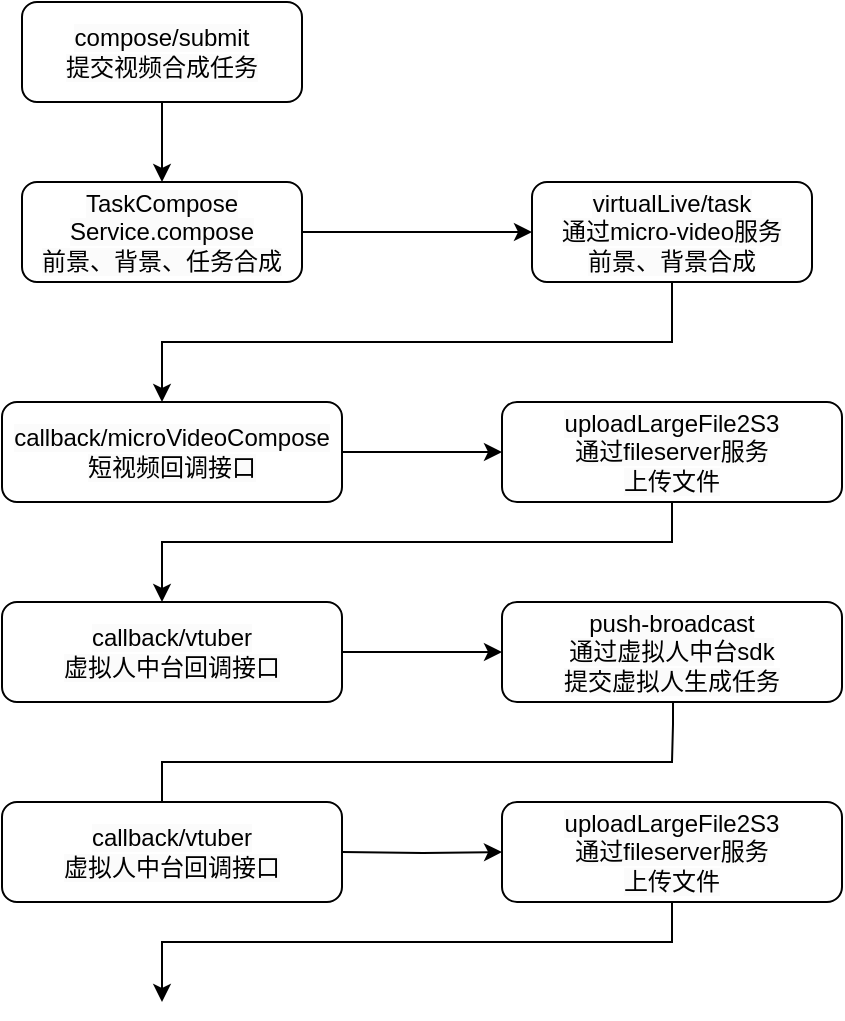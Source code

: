 <mxfile version="21.3.3" type="github">
  <diagram name="Page-1" id="2YBvvXClWsGukQMizWep">
    <mxGraphModel dx="1195" dy="637" grid="1" gridSize="10" guides="1" tooltips="1" connect="1" arrows="1" fold="1" page="1" pageScale="1" pageWidth="1100" pageHeight="850" math="0" shadow="0">
      <root>
        <mxCell id="0" />
        <mxCell id="1" parent="0" />
        <mxCell id="zjWlt8LIJtyGTOpTEjpI-8" value="" style="edgeStyle=orthogonalEdgeStyle;rounded=0;orthogonalLoop=1;jettySize=auto;html=1;" edge="1" parent="1" source="zjWlt8LIJtyGTOpTEjpI-1" target="zjWlt8LIJtyGTOpTEjpI-7">
          <mxGeometry relative="1" as="geometry" />
        </mxCell>
        <mxCell id="zjWlt8LIJtyGTOpTEjpI-1" value="&lt;span style=&quot;color: rgb(0, 0, 0); font-family: Helvetica; font-size: 12px; font-style: normal; font-variant-ligatures: normal; font-variant-caps: normal; font-weight: 400; letter-spacing: normal; orphans: 2; text-indent: 0px; text-transform: none; widows: 2; word-spacing: 0px; -webkit-text-stroke-width: 0px; background-color: rgb(251, 251, 251); text-decoration-thickness: initial; text-decoration-style: initial; text-decoration-color: initial; float: none; display: inline !important;&quot;&gt;compose/submit&lt;br&gt;提交视频合成任务&lt;br&gt;&lt;/span&gt;" style="rounded=1;whiteSpace=wrap;html=1;align=center;" vertex="1" parent="1">
          <mxGeometry x="90" y="20" width="140" height="50" as="geometry" />
        </mxCell>
        <mxCell id="zjWlt8LIJtyGTOpTEjpI-16" value="" style="edgeStyle=orthogonalEdgeStyle;rounded=0;orthogonalLoop=1;jettySize=auto;html=1;" edge="1" parent="1" source="zjWlt8LIJtyGTOpTEjpI-7" target="zjWlt8LIJtyGTOpTEjpI-15">
          <mxGeometry relative="1" as="geometry" />
        </mxCell>
        <mxCell id="zjWlt8LIJtyGTOpTEjpI-7" value="&lt;span style=&quot;color: rgb(0, 0, 0); font-family: Helvetica; font-size: 12px; font-style: normal; font-variant-ligatures: normal; font-variant-caps: normal; font-weight: 400; letter-spacing: normal; orphans: 2; text-indent: 0px; text-transform: none; widows: 2; word-spacing: 0px; -webkit-text-stroke-width: 0px; background-color: rgb(251, 251, 251); text-decoration-thickness: initial; text-decoration-style: initial; text-decoration-color: initial; float: none; display: inline !important;&quot;&gt;TaskCompose&lt;br&gt;Service.compose&lt;br style=&quot;border-color: var(--border-color);&quot;&gt;前景、背景、任务合成&lt;br&gt;&lt;/span&gt;" style="rounded=1;whiteSpace=wrap;html=1;align=center;" vertex="1" parent="1">
          <mxGeometry x="90" y="110" width="140" height="50" as="geometry" />
        </mxCell>
        <mxCell id="zjWlt8LIJtyGTOpTEjpI-18" value="" style="edgeStyle=orthogonalEdgeStyle;rounded=0;orthogonalLoop=1;jettySize=auto;html=1;exitX=0.5;exitY=1;exitDx=0;exitDy=0;" edge="1" parent="1" source="zjWlt8LIJtyGTOpTEjpI-15" target="zjWlt8LIJtyGTOpTEjpI-17">
          <mxGeometry relative="1" as="geometry">
            <Array as="points">
              <mxPoint x="415" y="190" />
              <mxPoint x="160" y="190" />
            </Array>
          </mxGeometry>
        </mxCell>
        <mxCell id="zjWlt8LIJtyGTOpTEjpI-15" value="&lt;span style=&quot;color: rgb(0, 0, 0); font-family: Helvetica; font-size: 12px; font-style: normal; font-variant-ligatures: normal; font-variant-caps: normal; font-weight: 400; letter-spacing: normal; orphans: 2; text-indent: 0px; text-transform: none; widows: 2; word-spacing: 0px; -webkit-text-stroke-width: 0px; background-color: rgb(251, 251, 251); text-decoration-thickness: initial; text-decoration-style: initial; text-decoration-color: initial; float: none; display: inline !important;&quot;&gt;virtualLive/task&lt;br&gt;通过micro-video服务&lt;br&gt;前景、背景合成&lt;br&gt;&lt;/span&gt;" style="rounded=1;whiteSpace=wrap;html=1;align=center;" vertex="1" parent="1">
          <mxGeometry x="345" y="110" width="140" height="50" as="geometry" />
        </mxCell>
        <mxCell id="zjWlt8LIJtyGTOpTEjpI-20" value="" style="edgeStyle=orthogonalEdgeStyle;rounded=0;orthogonalLoop=1;jettySize=auto;html=1;" edge="1" parent="1" source="zjWlt8LIJtyGTOpTEjpI-17" target="zjWlt8LIJtyGTOpTEjpI-19">
          <mxGeometry relative="1" as="geometry" />
        </mxCell>
        <mxCell id="zjWlt8LIJtyGTOpTEjpI-17" value="&lt;span style=&quot;color: rgb(0, 0, 0); font-family: Helvetica; font-size: 12px; font-style: normal; font-variant-ligatures: normal; font-variant-caps: normal; font-weight: 400; letter-spacing: normal; orphans: 2; text-indent: 0px; text-transform: none; widows: 2; word-spacing: 0px; -webkit-text-stroke-width: 0px; background-color: rgb(251, 251, 251); text-decoration-thickness: initial; text-decoration-style: initial; text-decoration-color: initial; float: none; display: inline !important;&quot;&gt;callback/microVideoCompose&lt;br&gt;短视频回调接口&lt;br&gt;&lt;/span&gt;" style="rounded=1;whiteSpace=wrap;html=1;align=center;" vertex="1" parent="1">
          <mxGeometry x="80" y="220" width="170" height="50" as="geometry" />
        </mxCell>
        <mxCell id="zjWlt8LIJtyGTOpTEjpI-19" value="&lt;span style=&quot;color: rgb(0, 0, 0); font-family: Helvetica; font-size: 12px; font-style: normal; font-variant-ligatures: normal; font-variant-caps: normal; font-weight: 400; letter-spacing: normal; orphans: 2; text-indent: 0px; text-transform: none; widows: 2; word-spacing: 0px; -webkit-text-stroke-width: 0px; background-color: rgb(251, 251, 251); text-decoration-thickness: initial; text-decoration-style: initial; text-decoration-color: initial; float: none; display: inline !important;&quot;&gt;uploadLargeFile2S3&lt;br&gt;通过fileserver服务&lt;br&gt;上传文件&lt;br&gt;&lt;/span&gt;" style="rounded=1;whiteSpace=wrap;html=1;align=center;" vertex="1" parent="1">
          <mxGeometry x="330" y="220" width="170" height="50" as="geometry" />
        </mxCell>
        <mxCell id="zjWlt8LIJtyGTOpTEjpI-21" value="" style="edgeStyle=orthogonalEdgeStyle;rounded=0;orthogonalLoop=1;jettySize=auto;html=1;exitX=0.5;exitY=1;exitDx=0;exitDy=0;" edge="1" parent="1" source="zjWlt8LIJtyGTOpTEjpI-19">
          <mxGeometry relative="1" as="geometry">
            <mxPoint x="435" y="270" as="sourcePoint" />
            <mxPoint x="160" y="320" as="targetPoint" />
            <Array as="points">
              <mxPoint x="415" y="290" />
              <mxPoint x="160" y="290" />
            </Array>
          </mxGeometry>
        </mxCell>
        <mxCell id="zjWlt8LIJtyGTOpTEjpI-24" value="" style="edgeStyle=orthogonalEdgeStyle;rounded=0;orthogonalLoop=1;jettySize=auto;html=1;" edge="1" parent="1" source="zjWlt8LIJtyGTOpTEjpI-22" target="zjWlt8LIJtyGTOpTEjpI-23">
          <mxGeometry relative="1" as="geometry" />
        </mxCell>
        <mxCell id="zjWlt8LIJtyGTOpTEjpI-22" value="&lt;span style=&quot;color: rgb(0, 0, 0); font-family: Helvetica; font-size: 12px; font-style: normal; font-variant-ligatures: normal; font-variant-caps: normal; font-weight: 400; letter-spacing: normal; orphans: 2; text-indent: 0px; text-transform: none; widows: 2; word-spacing: 0px; -webkit-text-stroke-width: 0px; background-color: rgb(251, 251, 251); text-decoration-thickness: initial; text-decoration-style: initial; text-decoration-color: initial; float: none; display: inline !important;&quot;&gt;callback/vtuber&lt;br style=&quot;border-color: var(--border-color);&quot;&gt;虚拟人中台回调接口&lt;br&gt;&lt;/span&gt;" style="rounded=1;whiteSpace=wrap;html=1;align=center;" vertex="1" parent="1">
          <mxGeometry x="80" y="320" width="170" height="50" as="geometry" />
        </mxCell>
        <mxCell id="zjWlt8LIJtyGTOpTEjpI-23" value="&lt;span style=&quot;color: rgb(0, 0, 0); font-family: Helvetica; font-size: 12px; font-style: normal; font-variant-ligatures: normal; font-variant-caps: normal; font-weight: 400; letter-spacing: normal; orphans: 2; text-indent: 0px; text-transform: none; widows: 2; word-spacing: 0px; -webkit-text-stroke-width: 0px; background-color: rgb(251, 251, 251); text-decoration-thickness: initial; text-decoration-style: initial; text-decoration-color: initial; float: none; display: inline !important;&quot;&gt;push-broadcast&lt;br&gt;通过虚拟人中台sdk&lt;br&gt;提交虚拟人生成任务&lt;br&gt;&lt;/span&gt;" style="rounded=1;whiteSpace=wrap;html=1;align=center;" vertex="1" parent="1">
          <mxGeometry x="330" y="320" width="170" height="50" as="geometry" />
        </mxCell>
        <mxCell id="zjWlt8LIJtyGTOpTEjpI-26" value="" style="edgeStyle=orthogonalEdgeStyle;rounded=0;orthogonalLoop=1;jettySize=auto;html=1;exitX=0.503;exitY=1.006;exitDx=0;exitDy=0;exitPerimeter=0;" edge="1" parent="1" source="zjWlt8LIJtyGTOpTEjpI-23">
          <mxGeometry relative="1" as="geometry">
            <mxPoint x="435" y="381" as="sourcePoint" />
            <mxPoint x="160" y="430" as="targetPoint" />
            <Array as="points">
              <mxPoint x="416" y="381" />
              <mxPoint x="415" y="381" />
              <mxPoint x="415" y="400" />
              <mxPoint x="160" y="400" />
            </Array>
          </mxGeometry>
        </mxCell>
        <mxCell id="zjWlt8LIJtyGTOpTEjpI-27" value="&lt;span style=&quot;color: rgb(0, 0, 0); font-family: Helvetica; font-size: 12px; font-style: normal; font-variant-ligatures: normal; font-variant-caps: normal; font-weight: 400; letter-spacing: normal; orphans: 2; text-indent: 0px; text-transform: none; widows: 2; word-spacing: 0px; -webkit-text-stroke-width: 0px; background-color: rgb(251, 251, 251); text-decoration-thickness: initial; text-decoration-style: initial; text-decoration-color: initial; float: none; display: inline !important;&quot;&gt;callback/vtuber&lt;br&gt;虚拟人中台回调接口&lt;br&gt;&lt;/span&gt;" style="rounded=1;whiteSpace=wrap;html=1;align=center;" vertex="1" parent="1">
          <mxGeometry x="80" y="420" width="170" height="50" as="geometry" />
        </mxCell>
        <mxCell id="zjWlt8LIJtyGTOpTEjpI-28" value="" style="edgeStyle=orthogonalEdgeStyle;rounded=0;orthogonalLoop=1;jettySize=auto;html=1;" edge="1" parent="1" target="zjWlt8LIJtyGTOpTEjpI-29">
          <mxGeometry relative="1" as="geometry">
            <mxPoint x="250" y="445" as="sourcePoint" />
          </mxGeometry>
        </mxCell>
        <mxCell id="zjWlt8LIJtyGTOpTEjpI-29" value="&lt;span style=&quot;color: rgb(0, 0, 0); font-family: Helvetica; font-size: 12px; font-style: normal; font-variant-ligatures: normal; font-variant-caps: normal; font-weight: 400; letter-spacing: normal; orphans: 2; text-indent: 0px; text-transform: none; widows: 2; word-spacing: 0px; -webkit-text-stroke-width: 0px; background-color: rgb(251, 251, 251); text-decoration-thickness: initial; text-decoration-style: initial; text-decoration-color: initial; float: none; display: inline !important;&quot;&gt;uploadLargeFile2S3&lt;br&gt;通过fileserver服务&lt;br&gt;上传文件&lt;br&gt;&lt;/span&gt;" style="rounded=1;whiteSpace=wrap;html=1;align=center;" vertex="1" parent="1">
          <mxGeometry x="330" y="420" width="170" height="50" as="geometry" />
        </mxCell>
        <mxCell id="zjWlt8LIJtyGTOpTEjpI-30" value="" style="edgeStyle=orthogonalEdgeStyle;rounded=0;orthogonalLoop=1;jettySize=auto;html=1;exitX=0.5;exitY=1;exitDx=0;exitDy=0;" edge="1" parent="1" source="zjWlt8LIJtyGTOpTEjpI-29">
          <mxGeometry relative="1" as="geometry">
            <mxPoint x="435" y="470" as="sourcePoint" />
            <mxPoint x="160" y="520" as="targetPoint" />
            <Array as="points">
              <mxPoint x="415" y="490" />
              <mxPoint x="160" y="490" />
            </Array>
          </mxGeometry>
        </mxCell>
      </root>
    </mxGraphModel>
  </diagram>
</mxfile>
